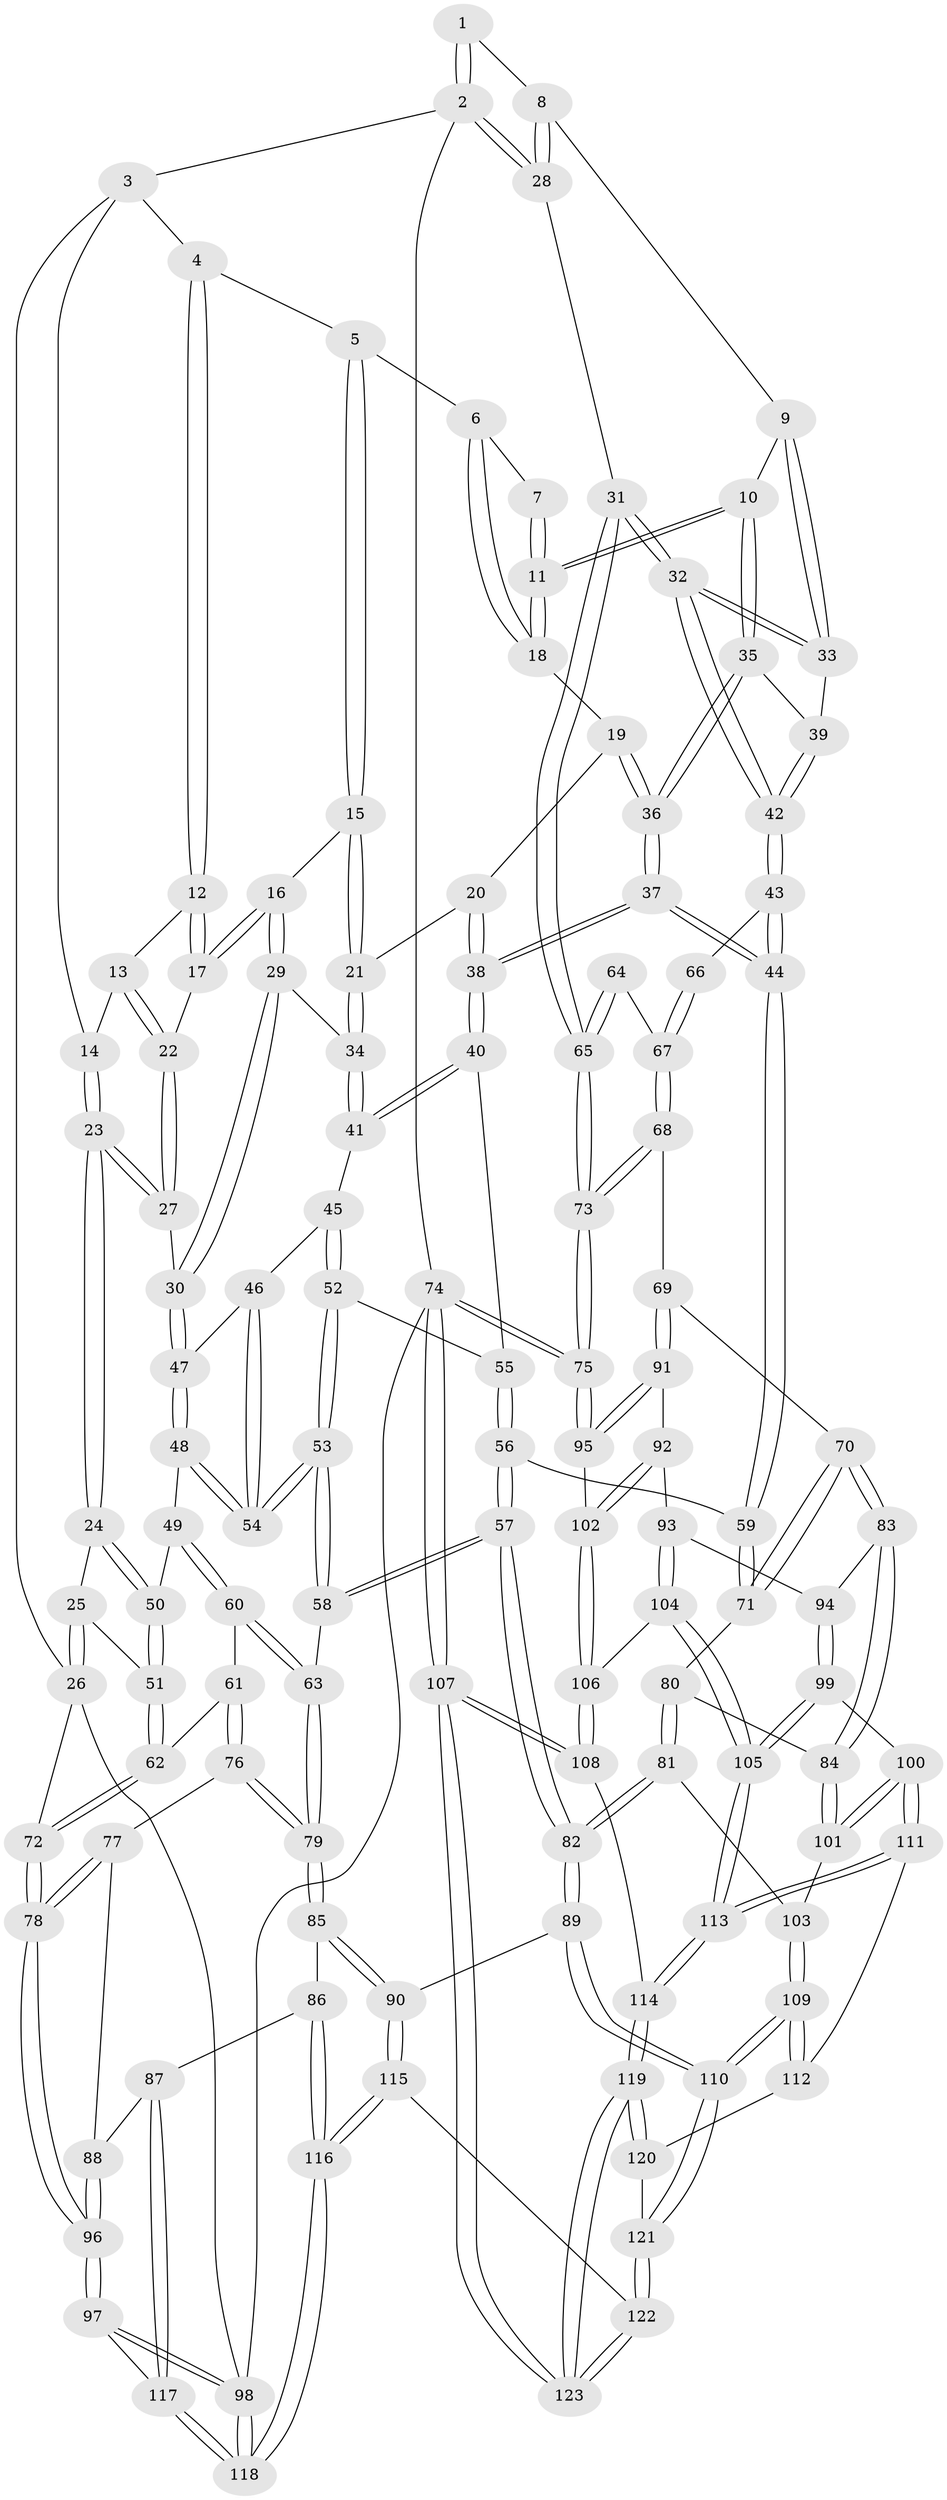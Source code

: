 // coarse degree distribution, {4: 0.3023255813953488, 5: 0.46511627906976744, 3: 0.06976744186046512, 6: 0.11627906976744186, 7: 0.03488372093023256, 9: 0.011627906976744186}
// Generated by graph-tools (version 1.1) at 2025/06/03/04/25 22:06:39]
// undirected, 123 vertices, 304 edges
graph export_dot {
graph [start="1"]
  node [color=gray90,style=filled];
  1 [pos="+0.8985792164153599+0"];
  2 [pos="+1+0"];
  3 [pos="+0.0021079027120749624+0"];
  4 [pos="+0.3586529531907337+0"];
  5 [pos="+0.5083486639347358+0"];
  6 [pos="+0.6565968837947319+0"];
  7 [pos="+0.766822448426237+0"];
  8 [pos="+0.9088733488808783+0.08675666547012512"];
  9 [pos="+0.9020985550241962+0.09607901744454021"];
  10 [pos="+0.8245689152960274+0.15072158709061645"];
  11 [pos="+0.8057022001769939+0.11930307647686379"];
  12 [pos="+0.30536479234101205+0.04239707330723364"];
  13 [pos="+0.21762333051358454+0.04964773853006949"];
  14 [pos="+0.11843640254065636+0.00029839307040436364"];
  15 [pos="+0.48264915738890324+0"];
  16 [pos="+0.3271553431288697+0.09557725061346854"];
  17 [pos="+0.3174221677959443+0.0861827476447706"];
  18 [pos="+0.6609170091139712+0.08663448387125679"];
  19 [pos="+0.6605282326397401+0.0877812750374906"];
  20 [pos="+0.6229071800991045+0.13609236741668945"];
  21 [pos="+0.4779759896202852+0.14096290228255753"];
  22 [pos="+0.25035561912231813+0.10645582996336277"];
  23 [pos="+0.10487147791387155+0.21567270838621871"];
  24 [pos="+0.08942405845319383+0.22521622756861148"];
  25 [pos="+0.02993213649764092+0.24791315112556198"];
  26 [pos="+0+0.2828523032513881"];
  27 [pos="+0.17467266724713737+0.2247260885096784"];
  28 [pos="+1+0.1810072823347558"];
  29 [pos="+0.3342392410370911+0.10908341651350582"];
  30 [pos="+0.21738192292307354+0.24209467923675898"];
  31 [pos="+1+0.30086649490112205"];
  32 [pos="+1+0.3003981939497268"];
  33 [pos="+0.9805238268101453+0.2247872482842058"];
  34 [pos="+0.4474797267850163+0.188128554396013"];
  35 [pos="+0.8235225375538158+0.15992934502236744"];
  36 [pos="+0.7665757540016327+0.21771160733378472"];
  37 [pos="+0.7075813764048494+0.3404567486446685"];
  38 [pos="+0.6650572285565782+0.3202442135623724"];
  39 [pos="+0.885522222612489+0.20271144029169544"];
  40 [pos="+0.597184741483853+0.3169227077490388"];
  41 [pos="+0.4410447431279885+0.2516126690180544"];
  42 [pos="+0.8322279470425252+0.38519224421712406"];
  43 [pos="+0.8228080144939918+0.3893380242376667"];
  44 [pos="+0.7465344289162361+0.39989288267624057"];
  45 [pos="+0.4046044003616771+0.28161795975435217"];
  46 [pos="+0.3983931124676987+0.28339937820160277"];
  47 [pos="+0.3011770587334469+0.3022483350981511"];
  48 [pos="+0.2791563123127973+0.37438366456235816"];
  49 [pos="+0.27605002312948457+0.3782831618129982"];
  50 [pos="+0.1692596610214172+0.40957947798366695"];
  51 [pos="+0.1232667917535237+0.47430623852669523"];
  52 [pos="+0.4433755543783954+0.40181143415658854"];
  53 [pos="+0.4118838031977991+0.5463322924725926"];
  54 [pos="+0.370936103286155+0.47579676361005385"];
  55 [pos="+0.5228604472951788+0.4226735597680458"];
  56 [pos="+0.531805137389653+0.5342480680467826"];
  57 [pos="+0.4748181085666732+0.5761165129056001"];
  58 [pos="+0.41369055997589804+0.5586466950609938"];
  59 [pos="+0.7233850078316457+0.4893501888298053"];
  60 [pos="+0.25511695235836046+0.4769593733646803"];
  61 [pos="+0.15527599352975827+0.5384901490753699"];
  62 [pos="+0.11770371685849518+0.5012416484761569"];
  63 [pos="+0.3849595473943316+0.5708115153436908"];
  64 [pos="+0.9499486542032566+0.4958244171174107"];
  65 [pos="+1+0.4709788923640619"];
  66 [pos="+0.8285448480136737+0.3955354906528766"];
  67 [pos="+0.9188103596424038+0.5314229583798433"];
  68 [pos="+0.9096710137839825+0.595847436267418"];
  69 [pos="+0.8754457593278686+0.6142822685943261"];
  70 [pos="+0.7919393727362024+0.5837004744177813"];
  71 [pos="+0.7330907711309155+0.5196673468349181"];
  72 [pos="+0+0.5028456664501488"];
  73 [pos="+1+0.5682033543953262"];
  74 [pos="+1+1"];
  75 [pos="+1+0.7270244819141564"];
  76 [pos="+0.16099221770088018+0.5598499578185179"];
  77 [pos="+0.12905384855926752+0.6150177316777093"];
  78 [pos="+0+0.683381151118207"];
  79 [pos="+0.3021352555052379+0.6475401502203267"];
  80 [pos="+0.6937821333925182+0.5872517442057863"];
  81 [pos="+0.5592849547489+0.7195101762889962"];
  82 [pos="+0.5381277925065067+0.7195261499453439"];
  83 [pos="+0.7699015067792092+0.6898970653555143"];
  84 [pos="+0.6954723918709379+0.7357978821803085"];
  85 [pos="+0.2878714625030442+0.7454560240116502"];
  86 [pos="+0.2724856788238518+0.756240636858048"];
  87 [pos="+0.18446585829221165+0.781240751998157"];
  88 [pos="+0.13117522318291563+0.6929918122083245"];
  89 [pos="+0.5076305993068043+0.7635975661729646"];
  90 [pos="+0.4161256560640823+0.8033317701293395"];
  91 [pos="+0.8845491183122934+0.6464705884409402"];
  92 [pos="+0.8647672719404358+0.7275080517178046"];
  93 [pos="+0.8461249776855091+0.7520089196578928"];
  94 [pos="+0.8037591519212338+0.734829229421386"];
  95 [pos="+1+0.7388620633039867"];
  96 [pos="+0+0.7090722458584143"];
  97 [pos="+0+0.8855305224990163"];
  98 [pos="+0+1"];
  99 [pos="+0.7542955672720074+0.7785215991119737"];
  100 [pos="+0.6828565599609819+0.7759706471907922"];
  101 [pos="+0.674621105775757+0.7633653792668238"];
  102 [pos="+0.9766395032985861+0.7547732800845083"];
  103 [pos="+0.6344600065632642+0.7508147700748679"];
  104 [pos="+0.852774006956466+0.7967204214586657"];
  105 [pos="+0.8290693506965916+0.8413855400843356"];
  106 [pos="+0.9312840769105005+0.7985730974483457"];
  107 [pos="+1+1"];
  108 [pos="+0.9372995738497861+0.8315041119941993"];
  109 [pos="+0.5963076826437594+0.8998252152549523"];
  110 [pos="+0.5755739431088505+0.9158937820386791"];
  111 [pos="+0.6881172418905115+0.8129884866631024"];
  112 [pos="+0.6822182482004558+0.8472710006747004"];
  113 [pos="+0.8260897072882685+0.8610314236610199"];
  114 [pos="+0.8310414020064937+0.9038762487374637"];
  115 [pos="+0.3920583149523795+1"];
  116 [pos="+0.33292794452013785+1"];
  117 [pos="+0.13687471849367414+0.8325069049033513"];
  118 [pos="+0.3130604850398948+1"];
  119 [pos="+0.8286249262633354+0.9936979393710601"];
  120 [pos="+0.7192556673063876+0.9025766890876511"];
  121 [pos="+0.5685016100490022+0.9630266445035184"];
  122 [pos="+0.5136252155850112+1"];
  123 [pos="+0.9081042291442297+1"];
  1 -- 2;
  1 -- 2;
  1 -- 8;
  2 -- 3;
  2 -- 28;
  2 -- 28;
  2 -- 74;
  3 -- 4;
  3 -- 14;
  3 -- 26;
  4 -- 5;
  4 -- 12;
  4 -- 12;
  5 -- 6;
  5 -- 15;
  5 -- 15;
  6 -- 7;
  6 -- 18;
  6 -- 18;
  7 -- 11;
  7 -- 11;
  8 -- 9;
  8 -- 28;
  8 -- 28;
  9 -- 10;
  9 -- 33;
  9 -- 33;
  10 -- 11;
  10 -- 11;
  10 -- 35;
  10 -- 35;
  11 -- 18;
  11 -- 18;
  12 -- 13;
  12 -- 17;
  12 -- 17;
  13 -- 14;
  13 -- 22;
  13 -- 22;
  14 -- 23;
  14 -- 23;
  15 -- 16;
  15 -- 21;
  15 -- 21;
  16 -- 17;
  16 -- 17;
  16 -- 29;
  16 -- 29;
  17 -- 22;
  18 -- 19;
  19 -- 20;
  19 -- 36;
  19 -- 36;
  20 -- 21;
  20 -- 38;
  20 -- 38;
  21 -- 34;
  21 -- 34;
  22 -- 27;
  22 -- 27;
  23 -- 24;
  23 -- 24;
  23 -- 27;
  23 -- 27;
  24 -- 25;
  24 -- 50;
  24 -- 50;
  25 -- 26;
  25 -- 26;
  25 -- 51;
  26 -- 72;
  26 -- 98;
  27 -- 30;
  28 -- 31;
  29 -- 30;
  29 -- 30;
  29 -- 34;
  30 -- 47;
  30 -- 47;
  31 -- 32;
  31 -- 32;
  31 -- 65;
  31 -- 65;
  32 -- 33;
  32 -- 33;
  32 -- 42;
  32 -- 42;
  33 -- 39;
  34 -- 41;
  34 -- 41;
  35 -- 36;
  35 -- 36;
  35 -- 39;
  36 -- 37;
  36 -- 37;
  37 -- 38;
  37 -- 38;
  37 -- 44;
  37 -- 44;
  38 -- 40;
  38 -- 40;
  39 -- 42;
  39 -- 42;
  40 -- 41;
  40 -- 41;
  40 -- 55;
  41 -- 45;
  42 -- 43;
  42 -- 43;
  43 -- 44;
  43 -- 44;
  43 -- 66;
  44 -- 59;
  44 -- 59;
  45 -- 46;
  45 -- 52;
  45 -- 52;
  46 -- 47;
  46 -- 54;
  46 -- 54;
  47 -- 48;
  47 -- 48;
  48 -- 49;
  48 -- 54;
  48 -- 54;
  49 -- 50;
  49 -- 60;
  49 -- 60;
  50 -- 51;
  50 -- 51;
  51 -- 62;
  51 -- 62;
  52 -- 53;
  52 -- 53;
  52 -- 55;
  53 -- 54;
  53 -- 54;
  53 -- 58;
  53 -- 58;
  55 -- 56;
  55 -- 56;
  56 -- 57;
  56 -- 57;
  56 -- 59;
  57 -- 58;
  57 -- 58;
  57 -- 82;
  57 -- 82;
  58 -- 63;
  59 -- 71;
  59 -- 71;
  60 -- 61;
  60 -- 63;
  60 -- 63;
  61 -- 62;
  61 -- 76;
  61 -- 76;
  62 -- 72;
  62 -- 72;
  63 -- 79;
  63 -- 79;
  64 -- 65;
  64 -- 65;
  64 -- 67;
  65 -- 73;
  65 -- 73;
  66 -- 67;
  66 -- 67;
  67 -- 68;
  67 -- 68;
  68 -- 69;
  68 -- 73;
  68 -- 73;
  69 -- 70;
  69 -- 91;
  69 -- 91;
  70 -- 71;
  70 -- 71;
  70 -- 83;
  70 -- 83;
  71 -- 80;
  72 -- 78;
  72 -- 78;
  73 -- 75;
  73 -- 75;
  74 -- 75;
  74 -- 75;
  74 -- 107;
  74 -- 107;
  74 -- 98;
  75 -- 95;
  75 -- 95;
  76 -- 77;
  76 -- 79;
  76 -- 79;
  77 -- 78;
  77 -- 78;
  77 -- 88;
  78 -- 96;
  78 -- 96;
  79 -- 85;
  79 -- 85;
  80 -- 81;
  80 -- 81;
  80 -- 84;
  81 -- 82;
  81 -- 82;
  81 -- 103;
  82 -- 89;
  82 -- 89;
  83 -- 84;
  83 -- 84;
  83 -- 94;
  84 -- 101;
  84 -- 101;
  85 -- 86;
  85 -- 90;
  85 -- 90;
  86 -- 87;
  86 -- 116;
  86 -- 116;
  87 -- 88;
  87 -- 117;
  87 -- 117;
  88 -- 96;
  88 -- 96;
  89 -- 90;
  89 -- 110;
  89 -- 110;
  90 -- 115;
  90 -- 115;
  91 -- 92;
  91 -- 95;
  91 -- 95;
  92 -- 93;
  92 -- 102;
  92 -- 102;
  93 -- 94;
  93 -- 104;
  93 -- 104;
  94 -- 99;
  94 -- 99;
  95 -- 102;
  96 -- 97;
  96 -- 97;
  97 -- 98;
  97 -- 98;
  97 -- 117;
  98 -- 118;
  98 -- 118;
  99 -- 100;
  99 -- 105;
  99 -- 105;
  100 -- 101;
  100 -- 101;
  100 -- 111;
  100 -- 111;
  101 -- 103;
  102 -- 106;
  102 -- 106;
  103 -- 109;
  103 -- 109;
  104 -- 105;
  104 -- 105;
  104 -- 106;
  105 -- 113;
  105 -- 113;
  106 -- 108;
  106 -- 108;
  107 -- 108;
  107 -- 108;
  107 -- 123;
  107 -- 123;
  108 -- 114;
  109 -- 110;
  109 -- 110;
  109 -- 112;
  109 -- 112;
  110 -- 121;
  110 -- 121;
  111 -- 112;
  111 -- 113;
  111 -- 113;
  112 -- 120;
  113 -- 114;
  113 -- 114;
  114 -- 119;
  114 -- 119;
  115 -- 116;
  115 -- 116;
  115 -- 122;
  116 -- 118;
  116 -- 118;
  117 -- 118;
  117 -- 118;
  119 -- 120;
  119 -- 120;
  119 -- 123;
  119 -- 123;
  120 -- 121;
  121 -- 122;
  121 -- 122;
  122 -- 123;
  122 -- 123;
}
